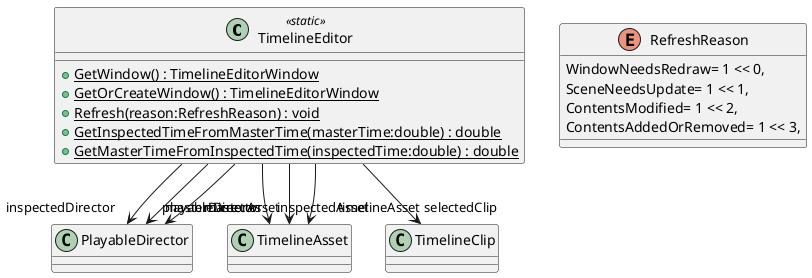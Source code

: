 @startuml
class TimelineEditor <<static>> {
    + {static} GetWindow() : TimelineEditorWindow
    + {static} GetOrCreateWindow() : TimelineEditorWindow
    + {static} Refresh(reason:RefreshReason) : void
    + {static} GetInspectedTimeFromMasterTime(masterTime:double) : double
    + {static} GetMasterTimeFromInspectedTime(inspectedTime:double) : double
}
enum RefreshReason {
    WindowNeedsRedraw= 1 << 0,
    SceneNeedsUpdate= 1 << 1,
    ContentsModified= 1 << 2,
    ContentsAddedOrRemoved= 1 << 3,
}
TimelineEditor --> "inspectedDirector" PlayableDirector
TimelineEditor --> "masterDirector" PlayableDirector
TimelineEditor --> "inspectedAsset" TimelineAsset
TimelineEditor --> "masterAsset" TimelineAsset
TimelineEditor --> "playableDirector" PlayableDirector
TimelineEditor --> "timelineAsset" TimelineAsset
TimelineEditor --> "selectedClip" TimelineClip
@enduml
